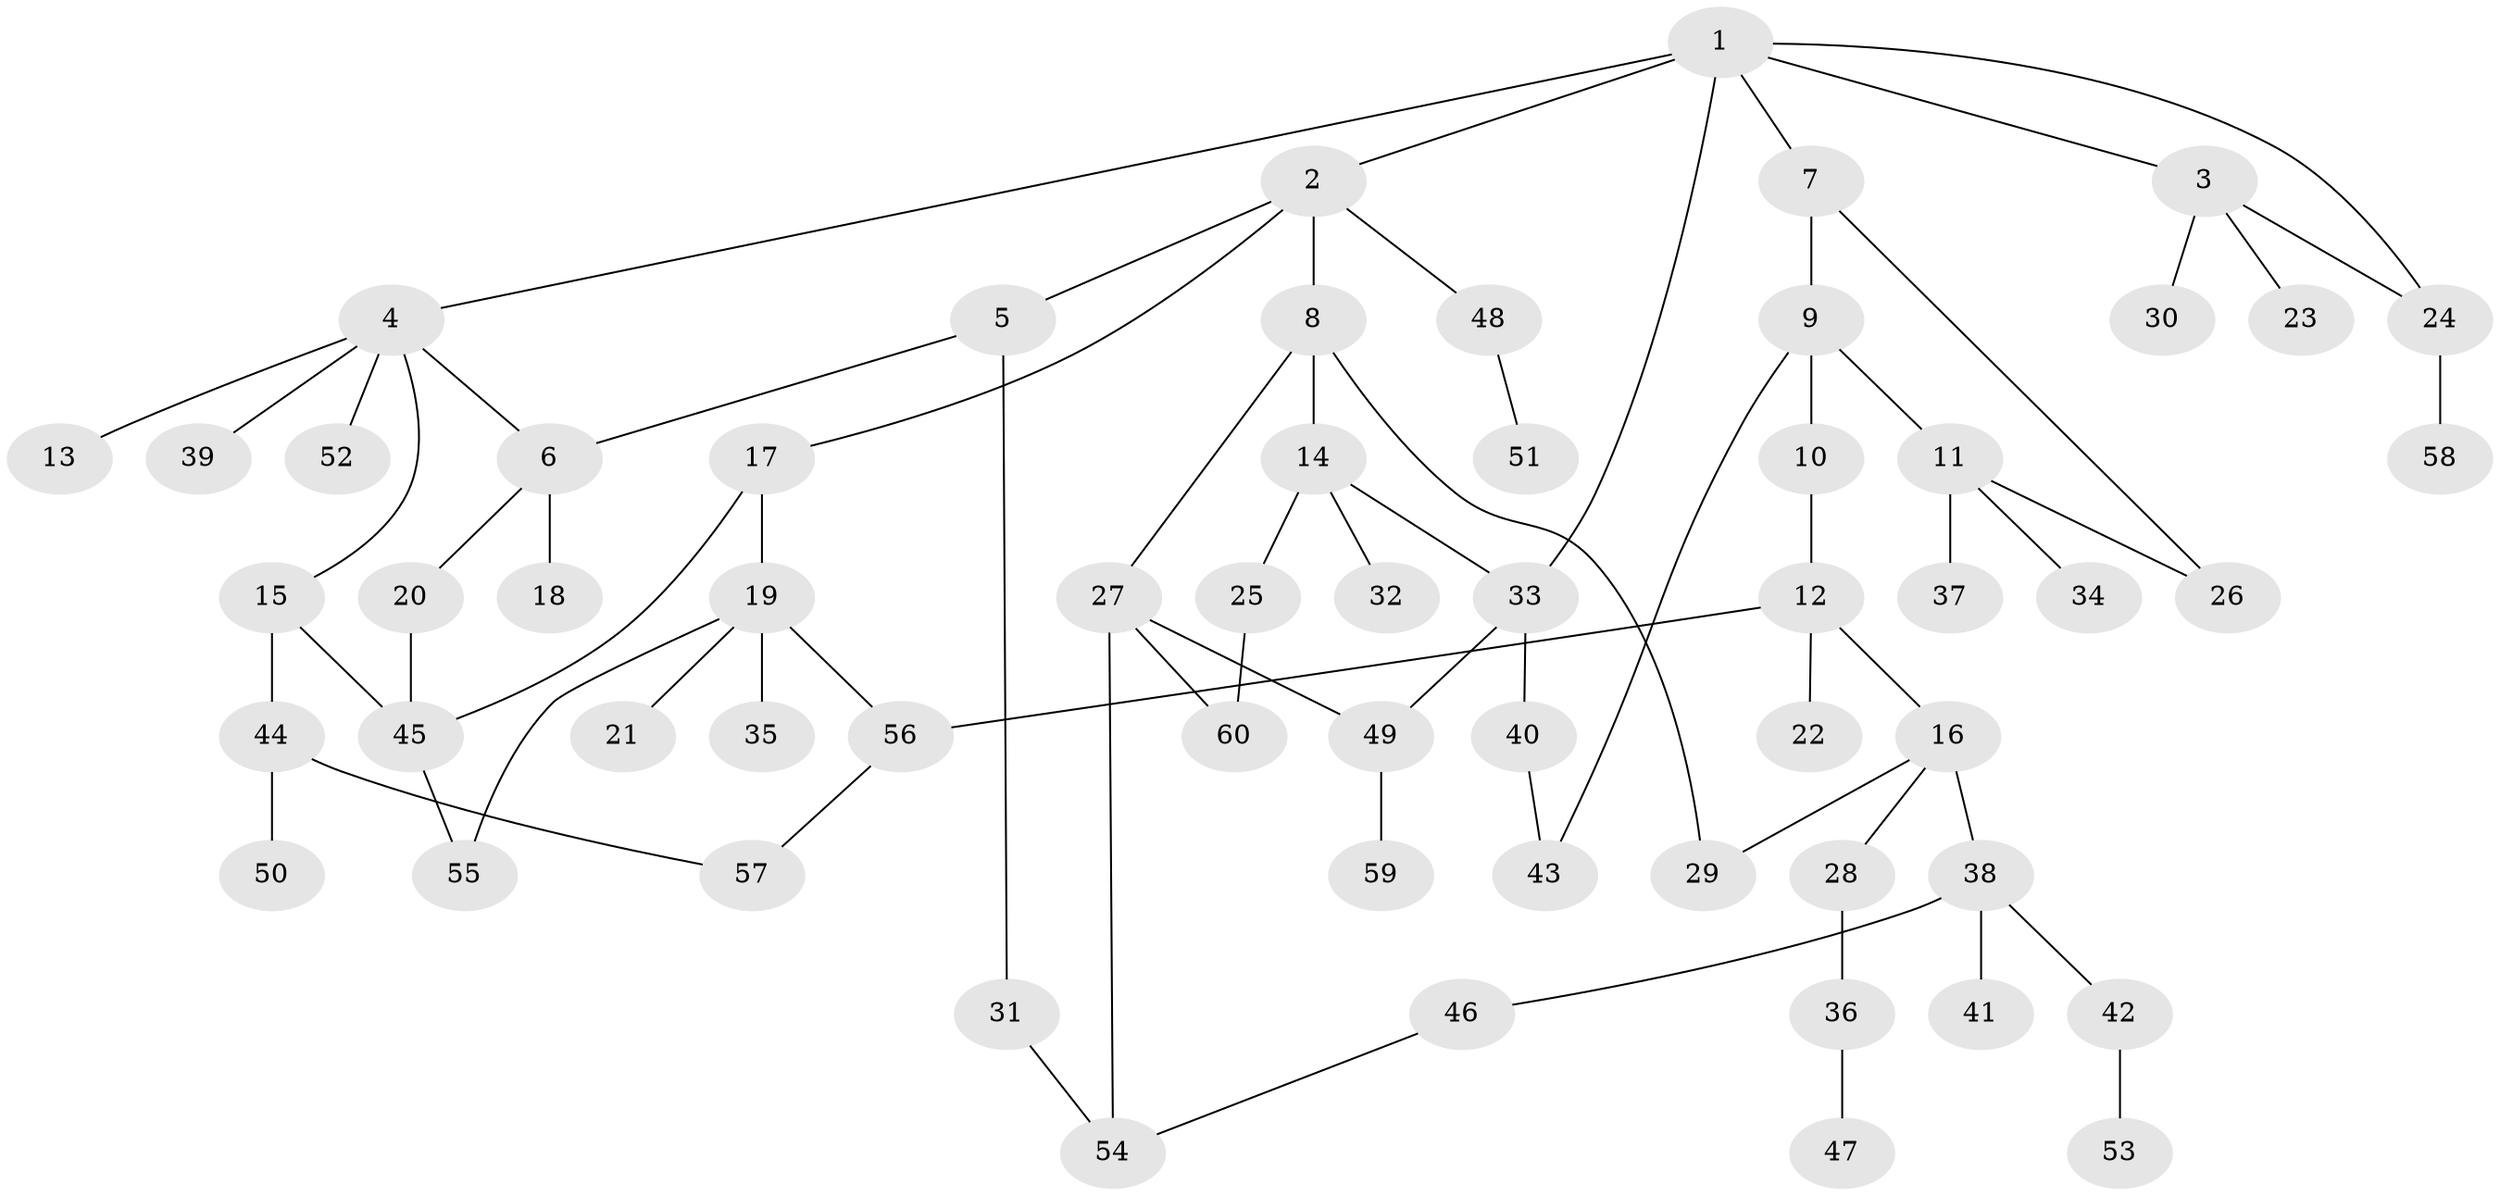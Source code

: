 // Generated by graph-tools (version 1.1) at 2025/01/03/09/25 03:01:05]
// undirected, 60 vertices, 74 edges
graph export_dot {
graph [start="1"]
  node [color=gray90,style=filled];
  1;
  2;
  3;
  4;
  5;
  6;
  7;
  8;
  9;
  10;
  11;
  12;
  13;
  14;
  15;
  16;
  17;
  18;
  19;
  20;
  21;
  22;
  23;
  24;
  25;
  26;
  27;
  28;
  29;
  30;
  31;
  32;
  33;
  34;
  35;
  36;
  37;
  38;
  39;
  40;
  41;
  42;
  43;
  44;
  45;
  46;
  47;
  48;
  49;
  50;
  51;
  52;
  53;
  54;
  55;
  56;
  57;
  58;
  59;
  60;
  1 -- 2;
  1 -- 3;
  1 -- 4;
  1 -- 7;
  1 -- 24;
  1 -- 33;
  2 -- 5;
  2 -- 8;
  2 -- 17;
  2 -- 48;
  3 -- 23;
  3 -- 30;
  3 -- 24;
  4 -- 6;
  4 -- 13;
  4 -- 15;
  4 -- 39;
  4 -- 52;
  5 -- 31;
  5 -- 6;
  6 -- 18;
  6 -- 20;
  7 -- 9;
  7 -- 26;
  8 -- 14;
  8 -- 27;
  8 -- 29;
  9 -- 10;
  9 -- 11;
  9 -- 43;
  10 -- 12;
  11 -- 26;
  11 -- 34;
  11 -- 37;
  12 -- 16;
  12 -- 22;
  12 -- 56;
  14 -- 25;
  14 -- 32;
  14 -- 33;
  15 -- 44;
  15 -- 45;
  16 -- 28;
  16 -- 29;
  16 -- 38;
  17 -- 19;
  17 -- 45;
  19 -- 21;
  19 -- 35;
  19 -- 55;
  19 -- 56;
  20 -- 45;
  24 -- 58;
  25 -- 60;
  27 -- 49;
  27 -- 54;
  27 -- 60;
  28 -- 36;
  31 -- 54;
  33 -- 40;
  33 -- 49;
  36 -- 47;
  38 -- 41;
  38 -- 42;
  38 -- 46;
  40 -- 43;
  42 -- 53;
  44 -- 50;
  44 -- 57;
  45 -- 55;
  46 -- 54;
  48 -- 51;
  49 -- 59;
  56 -- 57;
}
